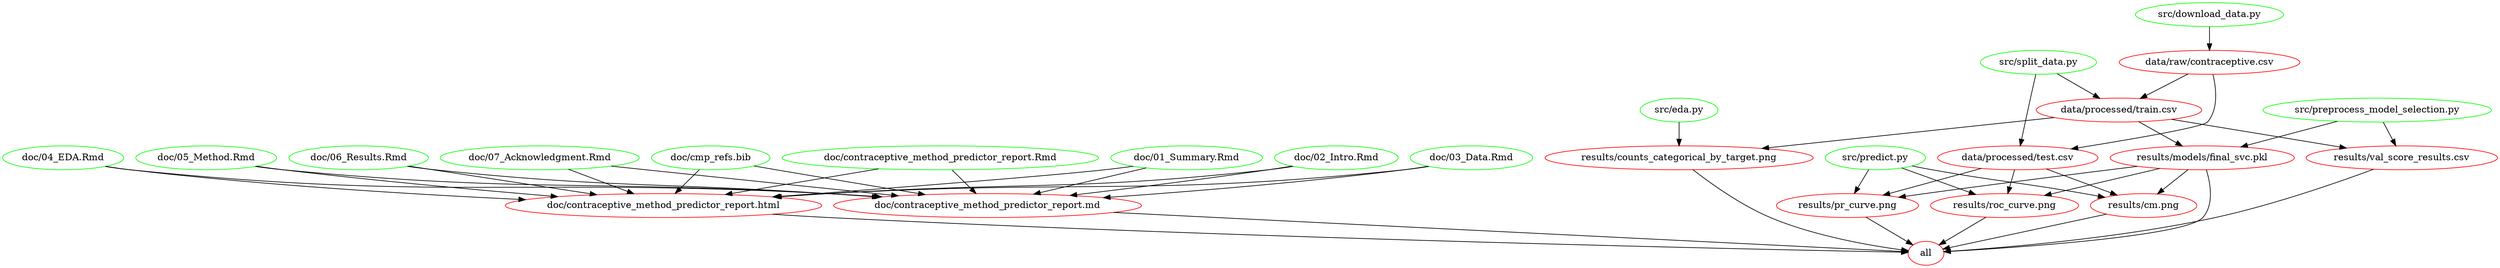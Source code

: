 digraph G {
n2[label="all", color="red"];
n14[label="data/processed/test.csv", color="red"];
n5[label="data/processed/train.csv", color="red"];
n7[label="data/raw/contraceptive.csv", color="red"];
n20[label="doc/01_Summary.Rmd", color="green"];
n21[label="doc/02_Intro.Rmd", color="green"];
n22[label="doc/03_Data.Rmd", color="green"];
n23[label="doc/04_EDA.Rmd", color="green"];
n24[label="doc/05_Method.Rmd", color="green"];
n25[label="doc/06_Results.Rmd", color="green"];
n26[label="doc/07_Acknowledgment.Rmd", color="green"];
n19[label="doc/cmp_refs.bib", color="green"];
n18[label="doc/contraceptive_method_predictor_report.Rmd", color="green"];
n17[label="doc/contraceptive_method_predictor_report.html", color="red"];
n27[label="doc/contraceptive_method_predictor_report.md", color="red"];
n12[label="results/cm.png", color="red"];
n10[label="results/counts_categorical_by_target.png", color="red"];
n9[label="results/models/final_svc.pkl", color="red"];
n15[label="results/pr_curve.png", color="red"];
n16[label="results/roc_curve.png", color="red"];
n3[label="results/val_score_results.csv", color="red"];
n8[label="src/download_data.py", color="green"];
n11[label="src/eda.py", color="green"];
n13[label="src/predict.py", color="green"];
n4[label="src/preprocess_model_selection.py", color="green"];
n6[label="src/split_data.py", color="green"];
n17 -> n2 ; 
n27 -> n2 ; 
n12 -> n2 ; 
n10 -> n2 ; 
n9 -> n2 ; 
n15 -> n2 ; 
n16 -> n2 ; 
n3 -> n2 ; 
n7 -> n14 ; 
n6 -> n14 ; 
n7 -> n5 ; 
n6 -> n5 ; 
n8 -> n7 ; 
n20 -> n17 ; 
n21 -> n17 ; 
n22 -> n17 ; 
n23 -> n17 ; 
n24 -> n17 ; 
n25 -> n17 ; 
n26 -> n17 ; 
n19 -> n17 ; 
n18 -> n17 ; 
n20 -> n27 ; 
n21 -> n27 ; 
n22 -> n27 ; 
n23 -> n27 ; 
n24 -> n27 ; 
n25 -> n27 ; 
n26 -> n27 ; 
n19 -> n27 ; 
n18 -> n27 ; 
n14 -> n12 ; 
n9 -> n12 ; 
n13 -> n12 ; 
n5 -> n10 ; 
n11 -> n10 ; 
n5 -> n9 ; 
n4 -> n9 ; 
n14 -> n15 ; 
n9 -> n15 ; 
n13 -> n15 ; 
n14 -> n16 ; 
n9 -> n16 ; 
n13 -> n16 ; 
n5 -> n3 ; 
n4 -> n3 ; 
}
